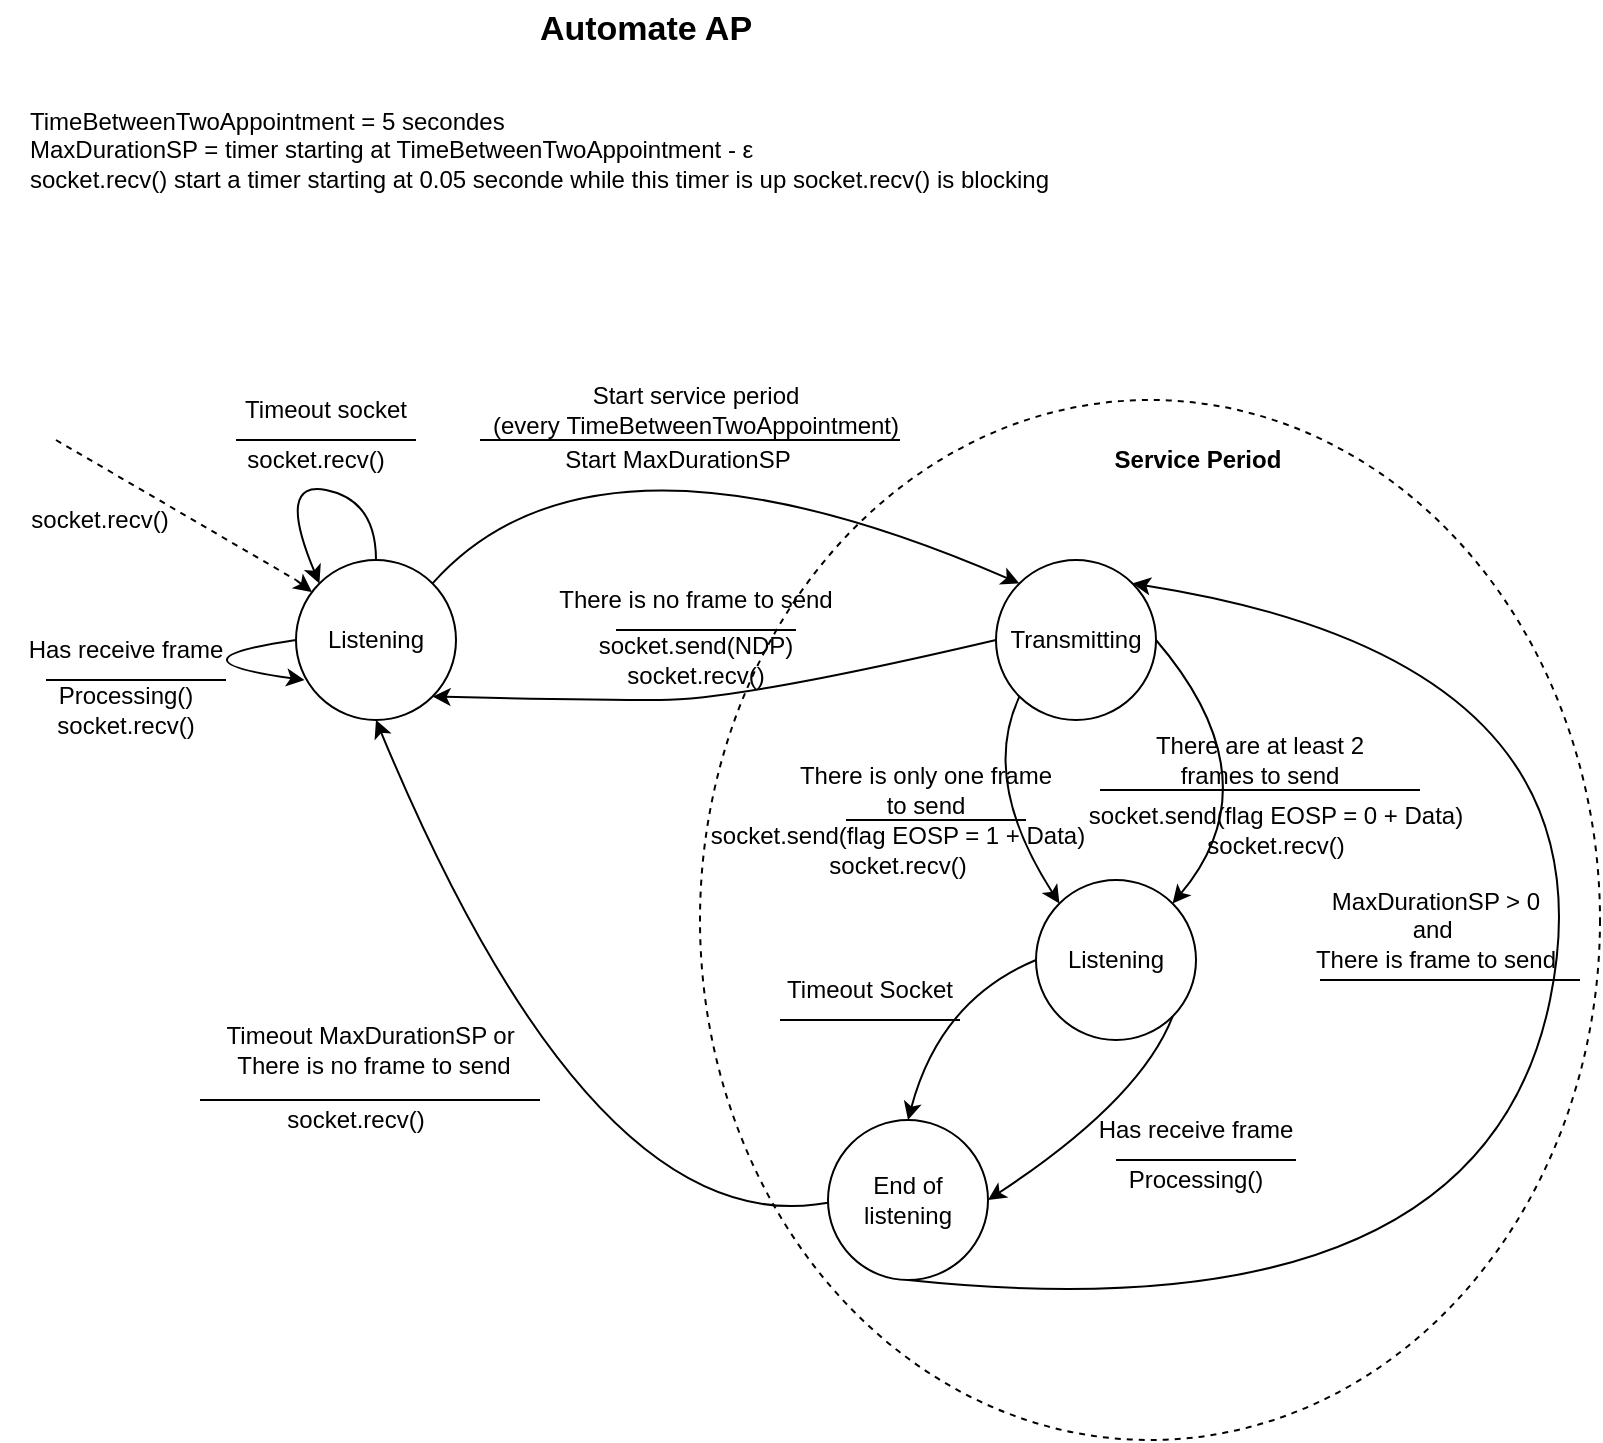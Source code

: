 <mxfile version="21.3.7" type="device">
  <diagram id="prtHgNgQTEPvFCAcTncT" name="Page-1">
    <mxGraphModel dx="1050" dy="581" grid="1" gridSize="10" guides="1" tooltips="1" connect="1" arrows="1" fold="1" page="1" pageScale="1" pageWidth="827" pageHeight="1169" math="0" shadow="0">
      <root>
        <mxCell id="0" />
        <mxCell id="1" parent="0" />
        <mxCell id="EI1bmq1NkInxOzMBn1pc-1" value="Listening" style="ellipse;whiteSpace=wrap;html=1;aspect=fixed;" parent="1" vertex="1">
          <mxGeometry x="158" y="290" width="80" height="80" as="geometry" />
        </mxCell>
        <mxCell id="EI1bmq1NkInxOzMBn1pc-3" value="" style="curved=1;endArrow=classic;html=1;rounded=0;exitX=0.5;exitY=0;exitDx=0;exitDy=0;entryX=0;entryY=0;entryDx=0;entryDy=0;" parent="1" source="EI1bmq1NkInxOzMBn1pc-1" target="EI1bmq1NkInxOzMBn1pc-1" edge="1">
          <mxGeometry width="50" height="50" relative="1" as="geometry">
            <mxPoint x="398" y="340" as="sourcePoint" />
            <mxPoint x="448" y="290" as="targetPoint" />
            <Array as="points">
              <mxPoint x="198" y="260" />
              <mxPoint x="148" y="250" />
            </Array>
          </mxGeometry>
        </mxCell>
        <mxCell id="EI1bmq1NkInxOzMBn1pc-4" value="" style="endArrow=classic;html=1;rounded=0;" parent="1" target="EI1bmq1NkInxOzMBn1pc-1" edge="1">
          <mxGeometry width="50" height="50" relative="1" as="geometry">
            <mxPoint x="158" y="300" as="sourcePoint" />
            <mxPoint x="138" y="220" as="targetPoint" />
          </mxGeometry>
        </mxCell>
        <mxCell id="EI1bmq1NkInxOzMBn1pc-5" value="" style="endArrow=none;dashed=1;html=1;rounded=0;" parent="1" edge="1">
          <mxGeometry width="50" height="50" relative="1" as="geometry">
            <mxPoint x="38" y="230" as="sourcePoint" />
            <mxPoint x="158" y="300" as="targetPoint" />
          </mxGeometry>
        </mxCell>
        <mxCell id="EI1bmq1NkInxOzMBn1pc-6" value="Timeout socket" style="text;html=1;strokeColor=none;fillColor=none;align=center;verticalAlign=middle;whiteSpace=wrap;rounded=0;" parent="1" vertex="1">
          <mxGeometry x="118" y="200" width="110" height="30" as="geometry" />
        </mxCell>
        <mxCell id="EI1bmq1NkInxOzMBn1pc-8" value="" style="curved=1;endArrow=classic;html=1;rounded=0;exitX=0;exitY=0.5;exitDx=0;exitDy=0;entryX=0.053;entryY=0.75;entryDx=0;entryDy=0;entryPerimeter=0;" parent="1" source="EI1bmq1NkInxOzMBn1pc-1" target="EI1bmq1NkInxOzMBn1pc-1" edge="1">
          <mxGeometry width="50" height="50" relative="1" as="geometry">
            <mxPoint x="308" y="440" as="sourcePoint" />
            <mxPoint x="498" y="340" as="targetPoint" />
            <Array as="points">
              <mxPoint x="90" y="340" />
            </Array>
          </mxGeometry>
        </mxCell>
        <mxCell id="EI1bmq1NkInxOzMBn1pc-9" value="Has receive frame" style="text;html=1;strokeColor=none;fillColor=none;align=center;verticalAlign=middle;whiteSpace=wrap;rounded=0;" parent="1" vertex="1">
          <mxGeometry x="23" y="320" width="100" height="30" as="geometry" />
        </mxCell>
        <mxCell id="EI1bmq1NkInxOzMBn1pc-11" value="" style="endArrow=none;html=1;rounded=0;entryX=1;entryY=1;entryDx=0;entryDy=0;" parent="1" target="EI1bmq1NkInxOzMBn1pc-9" edge="1">
          <mxGeometry width="50" height="50" relative="1" as="geometry">
            <mxPoint x="33" y="350" as="sourcePoint" />
            <mxPoint x="93" y="350" as="targetPoint" />
          </mxGeometry>
        </mxCell>
        <mxCell id="EI1bmq1NkInxOzMBn1pc-13" value="Processing()&lt;br&gt;socket.recv()" style="text;html=1;strokeColor=none;fillColor=none;align=center;verticalAlign=middle;whiteSpace=wrap;rounded=0;" parent="1" vertex="1">
          <mxGeometry x="23" y="355" width="100" height="20" as="geometry" />
        </mxCell>
        <mxCell id="EI1bmq1NkInxOzMBn1pc-15" value="" style="endArrow=none;html=1;rounded=0;entryX=1;entryY=1;entryDx=0;entryDy=0;" parent="1" edge="1">
          <mxGeometry width="50" height="50" relative="1" as="geometry">
            <mxPoint x="128" y="230" as="sourcePoint" />
            <mxPoint x="218" y="230" as="targetPoint" />
          </mxGeometry>
        </mxCell>
        <mxCell id="EI1bmq1NkInxOzMBn1pc-16" value="socket.recv()" style="text;html=1;strokeColor=none;fillColor=none;align=center;verticalAlign=middle;whiteSpace=wrap;rounded=0;" parent="1" vertex="1">
          <mxGeometry x="118" y="230" width="100" height="20" as="geometry" />
        </mxCell>
        <mxCell id="EI1bmq1NkInxOzMBn1pc-20" value="Transmitting" style="ellipse;whiteSpace=wrap;html=1;aspect=fixed;" parent="1" vertex="1">
          <mxGeometry x="508" y="290" width="80" height="80" as="geometry" />
        </mxCell>
        <mxCell id="EI1bmq1NkInxOzMBn1pc-21" value="" style="curved=1;endArrow=classic;html=1;rounded=0;exitX=1;exitY=0;exitDx=0;exitDy=0;entryX=0;entryY=0;entryDx=0;entryDy=0;" parent="1" source="EI1bmq1NkInxOzMBn1pc-1" target="EI1bmq1NkInxOzMBn1pc-20" edge="1">
          <mxGeometry width="50" height="50" relative="1" as="geometry">
            <mxPoint x="278" y="330" as="sourcePoint" />
            <mxPoint x="328" y="280" as="targetPoint" />
            <Array as="points">
              <mxPoint x="308" y="210" />
            </Array>
          </mxGeometry>
        </mxCell>
        <mxCell id="EI1bmq1NkInxOzMBn1pc-22" value="Start service period (every&amp;nbsp;TimeBetweenTwoAppointment)" style="text;html=1;strokeColor=none;fillColor=none;align=center;verticalAlign=middle;whiteSpace=wrap;rounded=0;" parent="1" vertex="1">
          <mxGeometry x="288" y="200" width="140" height="30" as="geometry" />
        </mxCell>
        <mxCell id="EI1bmq1NkInxOzMBn1pc-23" value="" style="endArrow=none;html=1;rounded=0;" parent="1" edge="1">
          <mxGeometry width="50" height="50" relative="1" as="geometry">
            <mxPoint x="250" y="230" as="sourcePoint" />
            <mxPoint x="460" y="230" as="targetPoint" />
          </mxGeometry>
        </mxCell>
        <mxCell id="EI1bmq1NkInxOzMBn1pc-24" value="Start MaxDurationSP" style="text;html=1;strokeColor=none;fillColor=none;align=center;verticalAlign=middle;whiteSpace=wrap;rounded=0;" parent="1" vertex="1">
          <mxGeometry x="288" y="230" width="122" height="20" as="geometry" />
        </mxCell>
        <mxCell id="EI1bmq1NkInxOzMBn1pc-26" value="" style="curved=1;endArrow=classic;html=1;rounded=0;entryX=1;entryY=0;entryDx=0;entryDy=0;exitX=1;exitY=0.5;exitDx=0;exitDy=0;" parent="1" source="EI1bmq1NkInxOzMBn1pc-20" edge="1">
          <mxGeometry width="50" height="50" relative="1" as="geometry">
            <mxPoint x="608" y="360" as="sourcePoint" />
            <mxPoint x="596.284" y="461.716" as="targetPoint" />
            <Array as="points">
              <mxPoint x="648" y="400" />
            </Array>
          </mxGeometry>
        </mxCell>
        <mxCell id="EI1bmq1NkInxOzMBn1pc-27" value="There are at least 2 frames to send" style="text;html=1;strokeColor=none;fillColor=none;align=center;verticalAlign=middle;whiteSpace=wrap;rounded=0;" parent="1" vertex="1">
          <mxGeometry x="570" y="375" width="140" height="30" as="geometry" />
        </mxCell>
        <mxCell id="EI1bmq1NkInxOzMBn1pc-28" value="" style="endArrow=none;html=1;rounded=0;" parent="1" edge="1">
          <mxGeometry width="50" height="50" relative="1" as="geometry">
            <mxPoint x="560" y="405" as="sourcePoint" />
            <mxPoint x="720" y="405" as="targetPoint" />
          </mxGeometry>
        </mxCell>
        <mxCell id="EI1bmq1NkInxOzMBn1pc-29" value="socket.send(flag EOSP = 0 + Data)&lt;br&gt;socket.recv()" style="text;html=1;strokeColor=none;fillColor=none;align=center;verticalAlign=middle;whiteSpace=wrap;rounded=0;" parent="1" vertex="1">
          <mxGeometry x="548" y="410" width="200" height="30" as="geometry" />
        </mxCell>
        <mxCell id="EI1bmq1NkInxOzMBn1pc-30" value="" style="curved=1;endArrow=classic;html=1;rounded=0;entryX=0;entryY=0;entryDx=0;entryDy=0;exitX=0;exitY=1;exitDx=0;exitDy=0;" parent="1" source="EI1bmq1NkInxOzMBn1pc-20" edge="1">
          <mxGeometry width="50" height="50" relative="1" as="geometry">
            <mxPoint x="368" y="380" as="sourcePoint" />
            <mxPoint x="539.716" y="461.716" as="targetPoint" />
            <Array as="points">
              <mxPoint x="500" y="400" />
            </Array>
          </mxGeometry>
        </mxCell>
        <mxCell id="EI1bmq1NkInxOzMBn1pc-31" value="There is only one frame to send" style="text;html=1;strokeColor=none;fillColor=none;align=center;verticalAlign=middle;whiteSpace=wrap;rounded=0;" parent="1" vertex="1">
          <mxGeometry x="403" y="390" width="140" height="30" as="geometry" />
        </mxCell>
        <mxCell id="EI1bmq1NkInxOzMBn1pc-32" value="" style="endArrow=none;html=1;rounded=0;entryX=1;entryY=1;entryDx=0;entryDy=0;" parent="1" edge="1">
          <mxGeometry width="50" height="50" relative="1" as="geometry">
            <mxPoint x="433" y="420" as="sourcePoint" />
            <mxPoint x="523" y="420" as="targetPoint" />
          </mxGeometry>
        </mxCell>
        <mxCell id="EI1bmq1NkInxOzMBn1pc-33" value="socket.send(flag EOSP = 1 + Data)&lt;br&gt;socket.recv()" style="text;html=1;strokeColor=none;fillColor=none;align=center;verticalAlign=middle;whiteSpace=wrap;rounded=0;" parent="1" vertex="1">
          <mxGeometry x="360" y="420" width="198" height="30" as="geometry" />
        </mxCell>
        <mxCell id="EI1bmq1NkInxOzMBn1pc-40" value="" style="curved=1;endArrow=classic;html=1;rounded=0;entryX=0.5;entryY=1;entryDx=0;entryDy=0;exitX=0.075;exitY=0.5;exitDx=0;exitDy=0;exitPerimeter=0;" parent="1" source="EI1bmq1NkInxOzMBn1pc-78" target="EI1bmq1NkInxOzMBn1pc-1" edge="1">
          <mxGeometry width="50" height="50" relative="1" as="geometry">
            <mxPoint x="420" y="610" as="sourcePoint" />
            <mxPoint x="199.82" y="586.82" as="targetPoint" />
            <Array as="points">
              <mxPoint x="310" y="640" />
            </Array>
          </mxGeometry>
        </mxCell>
        <mxCell id="EI1bmq1NkInxOzMBn1pc-41" value="Timeout MaxDurationSP or&amp;nbsp;&lt;br&gt;There is no frame to send" style="text;html=1;strokeColor=none;fillColor=none;align=center;verticalAlign=middle;whiteSpace=wrap;rounded=0;" parent="1" vertex="1">
          <mxGeometry x="114" y="520" width="166" height="30" as="geometry" />
        </mxCell>
        <mxCell id="EI1bmq1NkInxOzMBn1pc-42" value="" style="endArrow=none;html=1;rounded=0;" parent="1" edge="1">
          <mxGeometry width="50" height="50" relative="1" as="geometry">
            <mxPoint x="110" y="560" as="sourcePoint" />
            <mxPoint x="280" y="560" as="targetPoint" />
          </mxGeometry>
        </mxCell>
        <mxCell id="EI1bmq1NkInxOzMBn1pc-44" value="socket.recv()" style="text;html=1;strokeColor=none;fillColor=none;align=center;verticalAlign=middle;whiteSpace=wrap;rounded=0;" parent="1" vertex="1">
          <mxGeometry x="10" y="260" width="100" height="20" as="geometry" />
        </mxCell>
        <mxCell id="EI1bmq1NkInxOzMBn1pc-50" value="" style="curved=1;endArrow=classic;html=1;rounded=0;entryX=1;entryY=1;entryDx=0;entryDy=0;exitX=0;exitY=0.5;exitDx=0;exitDy=0;" parent="1" source="EI1bmq1NkInxOzMBn1pc-20" target="EI1bmq1NkInxOzMBn1pc-1" edge="1">
          <mxGeometry width="50" height="50" relative="1" as="geometry">
            <mxPoint x="300" y="400" as="sourcePoint" />
            <mxPoint x="350" y="350" as="targetPoint" />
            <Array as="points">
              <mxPoint x="380" y="360" />
              <mxPoint x="300" y="360" />
            </Array>
          </mxGeometry>
        </mxCell>
        <mxCell id="EI1bmq1NkInxOzMBn1pc-66" value="Listening" style="ellipse;whiteSpace=wrap;html=1;aspect=fixed;" parent="1" vertex="1">
          <mxGeometry x="528" y="450" width="80" height="80" as="geometry" />
        </mxCell>
        <mxCell id="EI1bmq1NkInxOzMBn1pc-67" value="" style="curved=1;endArrow=classic;html=1;rounded=0;entryX=1;entryY=0;entryDx=0;entryDy=0;exitX=0.5;exitY=1;exitDx=0;exitDy=0;" parent="1" source="EI1bmq1NkInxOzMBn1pc-78" target="EI1bmq1NkInxOzMBn1pc-20" edge="1">
          <mxGeometry width="50" height="50" relative="1" as="geometry">
            <mxPoint x="570" y="690" as="sourcePoint" />
            <mxPoint x="350" y="420" as="targetPoint" />
            <Array as="points">
              <mxPoint x="750" y="680" />
              <mxPoint x="820" y="340" />
            </Array>
          </mxGeometry>
        </mxCell>
        <mxCell id="EI1bmq1NkInxOzMBn1pc-69" value="Has receive frame" style="text;html=1;strokeColor=none;fillColor=none;align=center;verticalAlign=middle;whiteSpace=wrap;rounded=0;" parent="1" vertex="1">
          <mxGeometry x="558" y="560" width="100" height="30" as="geometry" />
        </mxCell>
        <mxCell id="EI1bmq1NkInxOzMBn1pc-70" value="" style="endArrow=none;html=1;rounded=0;entryX=1;entryY=1;entryDx=0;entryDy=0;" parent="1" target="EI1bmq1NkInxOzMBn1pc-69" edge="1">
          <mxGeometry width="50" height="50" relative="1" as="geometry">
            <mxPoint x="568" y="590" as="sourcePoint" />
            <mxPoint x="628" y="590" as="targetPoint" />
          </mxGeometry>
        </mxCell>
        <mxCell id="EI1bmq1NkInxOzMBn1pc-71" value="Processing()" style="text;html=1;strokeColor=none;fillColor=none;align=center;verticalAlign=middle;whiteSpace=wrap;rounded=0;" parent="1" vertex="1">
          <mxGeometry x="558" y="590" width="100" height="20" as="geometry" />
        </mxCell>
        <mxCell id="EI1bmq1NkInxOzMBn1pc-72" value="There is no frame to send" style="text;html=1;strokeColor=none;fillColor=none;align=center;verticalAlign=middle;whiteSpace=wrap;rounded=0;" parent="1" vertex="1">
          <mxGeometry x="288" y="295" width="140" height="30" as="geometry" />
        </mxCell>
        <mxCell id="EI1bmq1NkInxOzMBn1pc-73" value="" style="endArrow=none;html=1;rounded=0;entryX=1;entryY=1;entryDx=0;entryDy=0;" parent="1" edge="1">
          <mxGeometry width="50" height="50" relative="1" as="geometry">
            <mxPoint x="318" y="325" as="sourcePoint" />
            <mxPoint x="408" y="325" as="targetPoint" />
          </mxGeometry>
        </mxCell>
        <mxCell id="EI1bmq1NkInxOzMBn1pc-74" value="socket.send(NDP)&lt;br&gt;socket.recv()" style="text;html=1;strokeColor=none;fillColor=none;align=center;verticalAlign=middle;whiteSpace=wrap;rounded=0;" parent="1" vertex="1">
          <mxGeometry x="283" y="330" width="150" height="20" as="geometry" />
        </mxCell>
        <mxCell id="EI1bmq1NkInxOzMBn1pc-75" value="MaxDurationSP &amp;gt; 0&lt;br&gt;and&amp;nbsp;&lt;br&gt;There is frame to send" style="text;html=1;strokeColor=none;fillColor=none;align=center;verticalAlign=middle;whiteSpace=wrap;rounded=0;" parent="1" vertex="1">
          <mxGeometry x="658" y="460" width="140" height="30" as="geometry" />
        </mxCell>
        <mxCell id="EI1bmq1NkInxOzMBn1pc-78" value="End of listening" style="ellipse;whiteSpace=wrap;html=1;aspect=fixed;" parent="1" vertex="1">
          <mxGeometry x="424" y="570" width="80" height="80" as="geometry" />
        </mxCell>
        <mxCell id="EI1bmq1NkInxOzMBn1pc-79" value="" style="curved=1;endArrow=classic;html=1;rounded=0;entryX=1;entryY=0.5;entryDx=0;entryDy=0;exitX=1;exitY=1;exitDx=0;exitDy=0;" parent="1" source="EI1bmq1NkInxOzMBn1pc-66" target="EI1bmq1NkInxOzMBn1pc-78" edge="1">
          <mxGeometry width="50" height="50" relative="1" as="geometry">
            <mxPoint x="558" y="730" as="sourcePoint" />
            <mxPoint x="608" y="680" as="targetPoint" />
            <Array as="points">
              <mxPoint x="580" y="560" />
            </Array>
          </mxGeometry>
        </mxCell>
        <mxCell id="EI1bmq1NkInxOzMBn1pc-80" value="" style="curved=1;endArrow=classic;html=1;rounded=0;entryX=0.5;entryY=0;entryDx=0;entryDy=0;exitX=0;exitY=0.5;exitDx=0;exitDy=0;" parent="1" source="EI1bmq1NkInxOzMBn1pc-66" target="EI1bmq1NkInxOzMBn1pc-78" edge="1">
          <mxGeometry width="50" height="50" relative="1" as="geometry">
            <mxPoint x="350" y="500" as="sourcePoint" />
            <mxPoint x="400" y="450" as="targetPoint" />
            <Array as="points">
              <mxPoint x="480" y="510" />
            </Array>
          </mxGeometry>
        </mxCell>
        <mxCell id="EI1bmq1NkInxOzMBn1pc-81" value="Timeout Socket" style="text;html=1;strokeColor=none;fillColor=none;align=center;verticalAlign=middle;whiteSpace=wrap;rounded=0;" parent="1" vertex="1">
          <mxGeometry x="390" y="490" width="110" height="30" as="geometry" />
        </mxCell>
        <mxCell id="EI1bmq1NkInxOzMBn1pc-82" value="" style="endArrow=none;html=1;rounded=0;entryX=1;entryY=1;entryDx=0;entryDy=0;" parent="1" edge="1">
          <mxGeometry width="50" height="50" relative="1" as="geometry">
            <mxPoint x="400" y="520" as="sourcePoint" />
            <mxPoint x="490" y="520" as="targetPoint" />
          </mxGeometry>
        </mxCell>
        <mxCell id="xW9ZJFbxBG7997i8pjxO-1" value="Automate AP" style="text;html=1;strokeColor=none;fillColor=none;align=center;verticalAlign=middle;whiteSpace=wrap;rounded=0;fontStyle=1;fontSize=17;" parent="1" vertex="1">
          <mxGeometry x="242" y="10" width="182" height="30" as="geometry" />
        </mxCell>
        <mxCell id="xW9ZJFbxBG7997i8pjxO-3" value="socket.recv()" style="text;html=1;strokeColor=none;fillColor=none;align=center;verticalAlign=middle;whiteSpace=wrap;rounded=0;" parent="1" vertex="1">
          <mxGeometry x="138" y="560" width="100" height="20" as="geometry" />
        </mxCell>
        <mxCell id="WzR4GqWcjm-mDKLDDD5a-3" value="&lt;div style=&quot;border-color: var(--border-color);&quot;&gt;TimeBetweenTwoAppointment = 5 secondes&lt;/div&gt;&lt;span style=&quot;&quot;&gt;MaxDurationSP = timer starting at TimeBetweenTwoAppointment -&amp;nbsp;ε&lt;/span&gt;&lt;span style=&quot;&quot;&gt;&lt;br&gt;socket.recv() start a timer starting at 0.05 seconde while this timer is up socket.recv() is blocking&lt;br&gt;&lt;/span&gt;" style="text;html=1;strokeColor=none;fillColor=none;align=left;verticalAlign=middle;whiteSpace=wrap;rounded=0;" vertex="1" parent="1">
          <mxGeometry x="23" y="70" width="647" height="30" as="geometry" />
        </mxCell>
        <mxCell id="WzR4GqWcjm-mDKLDDD5a-6" value="" style="endArrow=none;html=1;rounded=0;" edge="1" parent="1">
          <mxGeometry width="50" height="50" relative="1" as="geometry">
            <mxPoint x="670" y="500" as="sourcePoint" />
            <mxPoint x="800" y="500" as="targetPoint" />
          </mxGeometry>
        </mxCell>
        <mxCell id="WzR4GqWcjm-mDKLDDD5a-7" value="" style="ellipse;whiteSpace=wrap;html=1;gradientColor=default;fillColor=none;dashed=1;" vertex="1" parent="1">
          <mxGeometry x="360" y="210" width="450" height="520" as="geometry" />
        </mxCell>
        <mxCell id="WzR4GqWcjm-mDKLDDD5a-8" value="&lt;b&gt;Service Period&lt;br&gt;&lt;/b&gt;" style="text;html=1;strokeColor=none;fillColor=none;align=center;verticalAlign=middle;whiteSpace=wrap;rounded=0;" vertex="1" parent="1">
          <mxGeometry x="558" y="225" width="102" height="30" as="geometry" />
        </mxCell>
      </root>
    </mxGraphModel>
  </diagram>
</mxfile>
